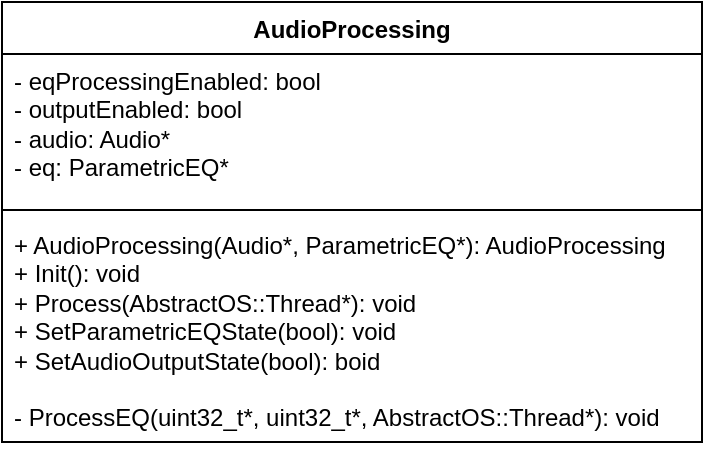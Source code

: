 <mxfile version="22.1.16" type="device">
  <diagram name="Side-1" id="Jl7FX6HRfvSlJK8in7FE">
    <mxGraphModel dx="1098" dy="1180" grid="1" gridSize="10" guides="1" tooltips="1" connect="1" arrows="1" fold="1" page="1" pageScale="1" pageWidth="827" pageHeight="1169" math="0" shadow="0">
      <root>
        <mxCell id="0" />
        <mxCell id="1" parent="0" />
        <mxCell id="Eu_z_E5O8Wh2B9Se8LQh-1" value="AudioProcessing" style="swimlane;fontStyle=1;align=center;verticalAlign=top;childLayout=stackLayout;horizontal=1;startSize=26;horizontalStack=0;resizeParent=1;resizeParentMax=0;resizeLast=0;collapsible=1;marginBottom=0;whiteSpace=wrap;html=1;" vertex="1" parent="1">
          <mxGeometry x="270" y="440" width="350" height="220" as="geometry" />
        </mxCell>
        <mxCell id="Eu_z_E5O8Wh2B9Se8LQh-2" value="- eqProcessingEnabled: bool&lt;br&gt;- outputEnabled: bool&lt;br&gt;- audio: Audio*&lt;br&gt;- eq: ParametricEQ*" style="text;strokeColor=none;fillColor=none;align=left;verticalAlign=top;spacingLeft=4;spacingRight=4;overflow=hidden;rotatable=0;points=[[0,0.5],[1,0.5]];portConstraint=eastwest;whiteSpace=wrap;html=1;" vertex="1" parent="Eu_z_E5O8Wh2B9Se8LQh-1">
          <mxGeometry y="26" width="350" height="74" as="geometry" />
        </mxCell>
        <mxCell id="Eu_z_E5O8Wh2B9Se8LQh-3" value="" style="line;strokeWidth=1;fillColor=none;align=left;verticalAlign=middle;spacingTop=-1;spacingLeft=3;spacingRight=3;rotatable=0;labelPosition=right;points=[];portConstraint=eastwest;strokeColor=inherit;" vertex="1" parent="Eu_z_E5O8Wh2B9Se8LQh-1">
          <mxGeometry y="100" width="350" height="8" as="geometry" />
        </mxCell>
        <mxCell id="Eu_z_E5O8Wh2B9Se8LQh-4" value="+ AudioProcessing(Audio*, ParametricEQ*): AudioProcessing&lt;br&gt;+ Init(): void&lt;br&gt;+ Process(AbstractOS::Thread*): void&lt;br&gt;+ SetParametricEQState(bool): void&lt;br&gt;+ SetAudioOutputState(bool): boid&lt;br&gt;&lt;br&gt;- ProcessEQ(uint32_t*, uint32_t*, AbstractOS::Thread*): void" style="text;strokeColor=none;fillColor=none;align=left;verticalAlign=top;spacingLeft=4;spacingRight=4;overflow=hidden;rotatable=0;points=[[0,0.5],[1,0.5]];portConstraint=eastwest;whiteSpace=wrap;html=1;" vertex="1" parent="Eu_z_E5O8Wh2B9Se8LQh-1">
          <mxGeometry y="108" width="350" height="112" as="geometry" />
        </mxCell>
      </root>
    </mxGraphModel>
  </diagram>
</mxfile>

